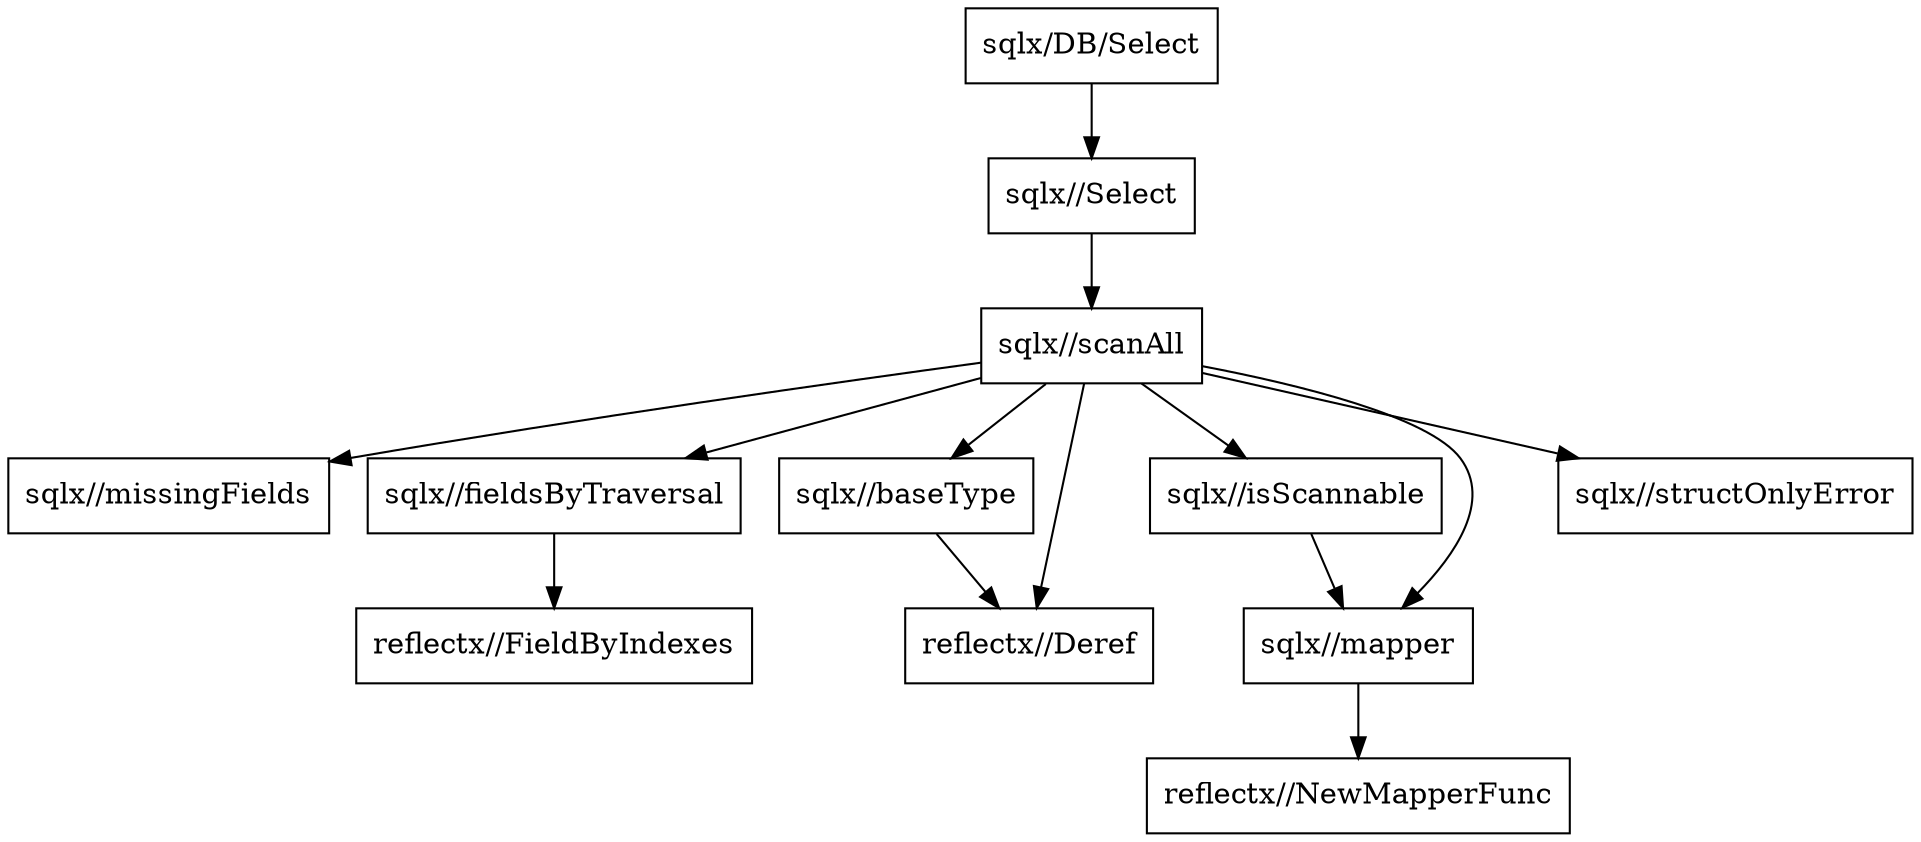 digraph gph {
"sqlx/DB/Select" [label="sqlx/DB/Select", shape="box"];
"sqlx//Select" [label="sqlx//Select", shape="box"];
"sqlx//scanAll" [label="sqlx//scanAll", shape="box"];
"sqlx//missingFields" [label="sqlx//missingFields", shape="box"];
"sqlx//fieldsByTraversal" [label="sqlx//fieldsByTraversal", shape="box"];
"reflectx//FieldByIndexes" [label="reflectx//FieldByIndexes", shape="box"];
"sqlx//baseType" [label="sqlx//baseType", shape="box"];
"reflectx//Deref" [label="reflectx//Deref", shape="box"];
"reflectx//Deref" [label="reflectx//Deref", shape="box"];
"sqlx//isScannable" [label="sqlx//isScannable", shape="box"];
"sqlx//mapper" [label="sqlx//mapper", shape="box"];
"reflectx//NewMapperFunc" [label="reflectx//NewMapperFunc", shape="box"];
"sqlx//structOnlyError" [label="sqlx//structOnlyError", shape="box"];
"sqlx//mapper" [label="sqlx//mapper", shape="box"];
"reflectx//NewMapperFunc" [label="reflectx//NewMapperFunc", shape="box"];"sqlx/DB/Select"->"sqlx//Select";
"sqlx//Select"->"sqlx//scanAll";
"sqlx//scanAll"->"sqlx//fieldsByTraversal";
"sqlx//scanAll"->"sqlx//baseType";
"sqlx//scanAll"->"reflectx//Deref";
"sqlx//scanAll"->"sqlx//isScannable";
"sqlx//scanAll"->"sqlx//structOnlyError";
"sqlx//scanAll"->"sqlx//mapper";
"sqlx//scanAll"->"sqlx//missingFields";
"sqlx//mapper"->"reflectx//NewMapperFunc";
"sqlx//fieldsByTraversal"->"reflectx//FieldByIndexes";
"sqlx//baseType"->"reflectx//Deref";
"sqlx//isScannable"->"sqlx//mapper";
}